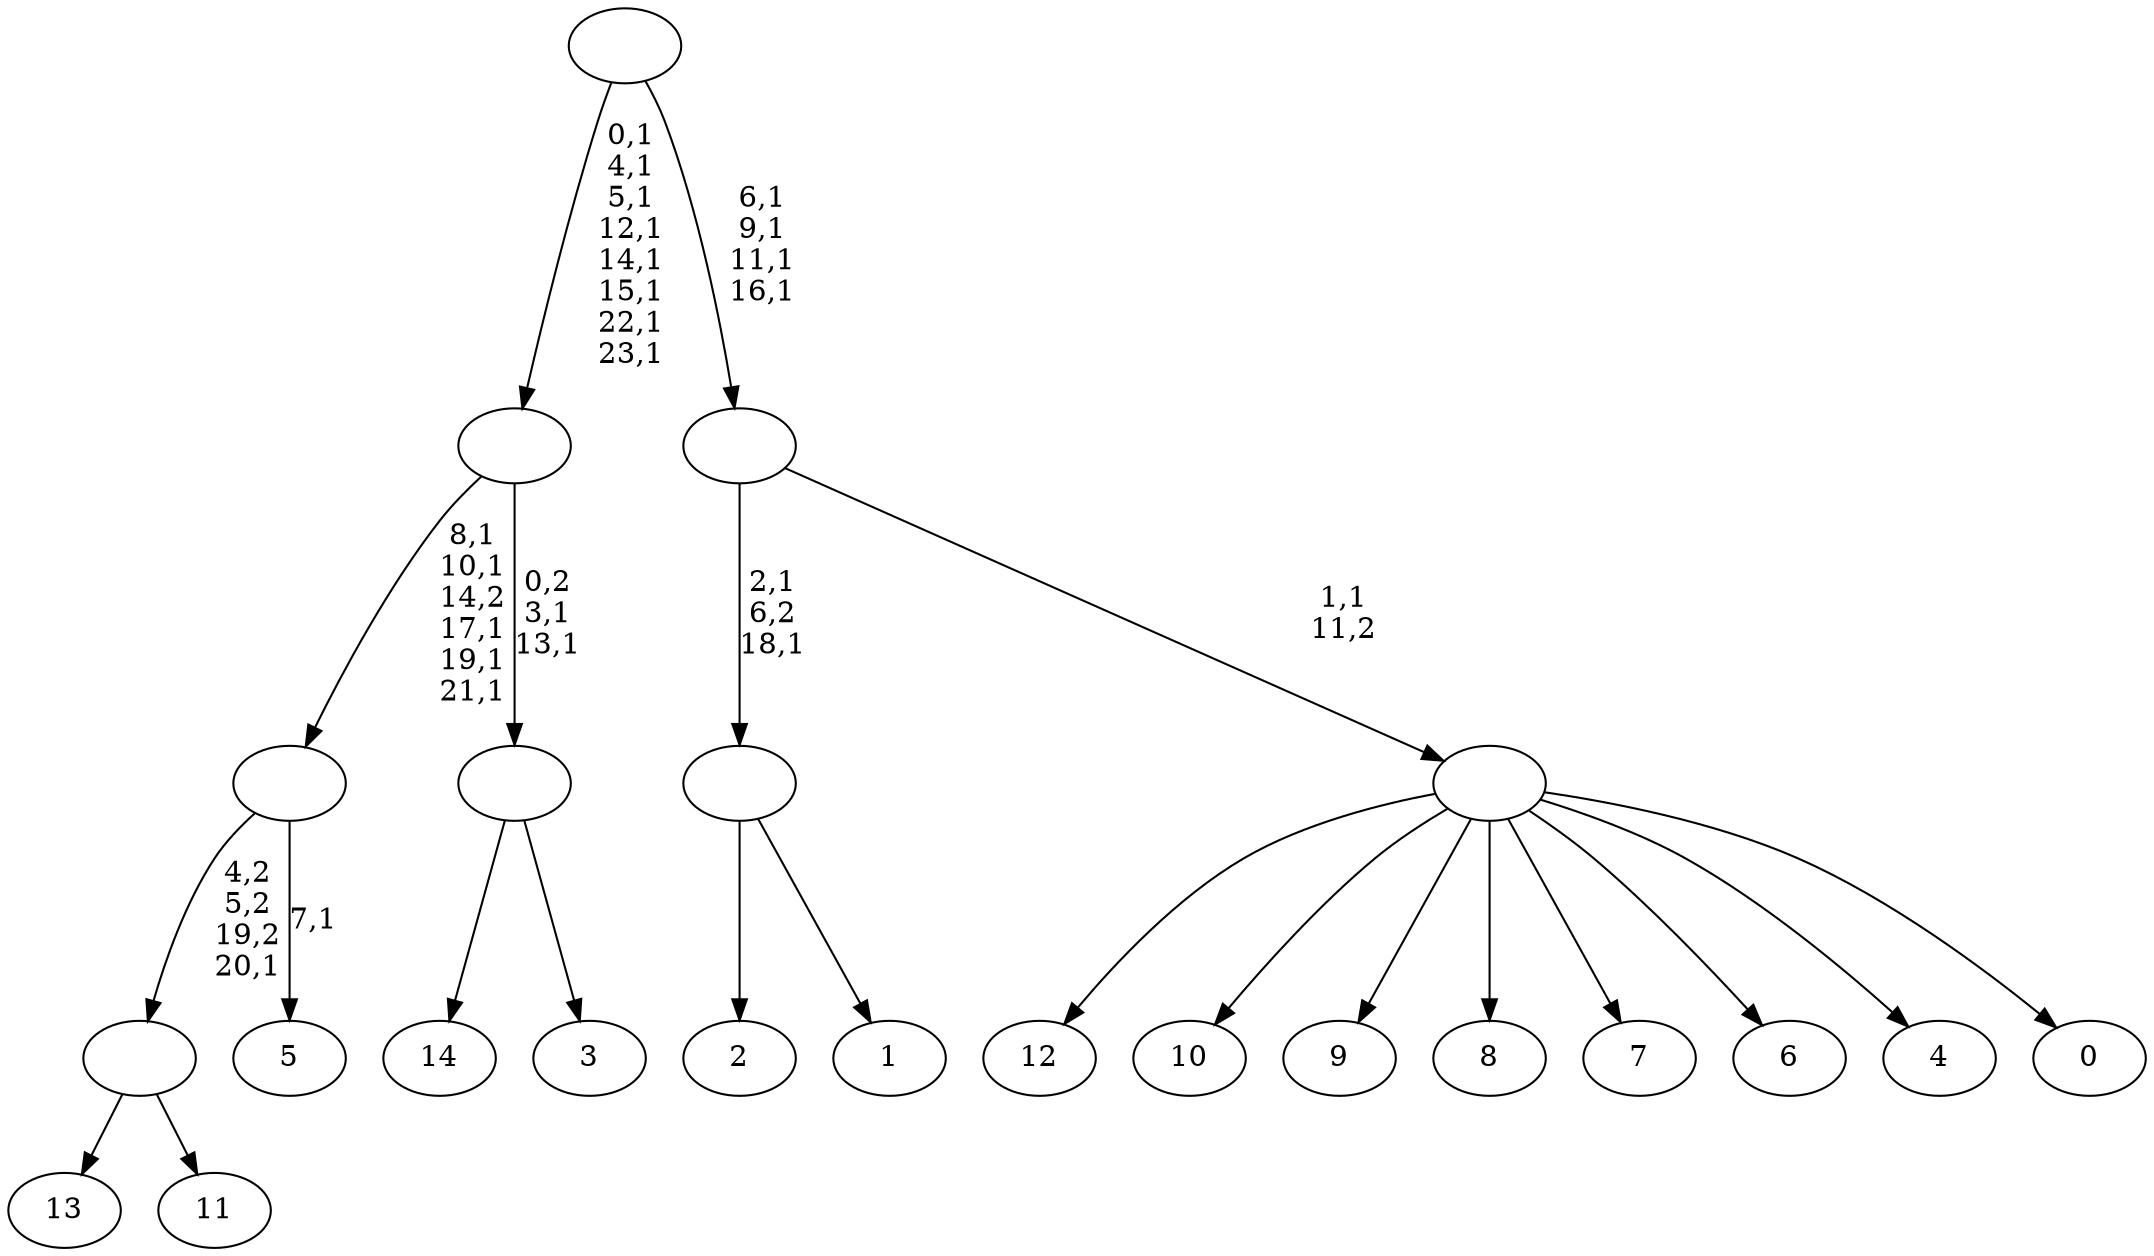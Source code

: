 digraph T {
	39 [label="14"]
	38 [label="13"]
	37 [label="12"]
	36 [label="11"]
	35 [label=""]
	34 [label="10"]
	33 [label="9"]
	32 [label="8"]
	31 [label="7"]
	30 [label="6"]
	29 [label="5"]
	27 [label=""]
	22 [label="4"]
	21 [label="3"]
	20 [label=""]
	18 [label=""]
	10 [label="2"]
	9 [label="1"]
	8 [label=""]
	6 [label="0"]
	5 [label=""]
	4 [label=""]
	0 [label=""]
	35 -> 38 [label=""]
	35 -> 36 [label=""]
	27 -> 29 [label="7,1"]
	27 -> 35 [label="4,2\n5,2\n19,2\n20,1"]
	20 -> 39 [label=""]
	20 -> 21 [label=""]
	18 -> 20 [label="0,2\n3,1\n13,1"]
	18 -> 27 [label="8,1\n10,1\n14,2\n17,1\n19,1\n21,1"]
	8 -> 10 [label=""]
	8 -> 9 [label=""]
	5 -> 37 [label=""]
	5 -> 34 [label=""]
	5 -> 33 [label=""]
	5 -> 32 [label=""]
	5 -> 31 [label=""]
	5 -> 30 [label=""]
	5 -> 22 [label=""]
	5 -> 6 [label=""]
	4 -> 8 [label="2,1\n6,2\n18,1"]
	4 -> 5 [label="1,1\n11,2"]
	0 -> 4 [label="6,1\n9,1\n11,1\n16,1"]
	0 -> 18 [label="0,1\n4,1\n5,1\n12,1\n14,1\n15,1\n22,1\n23,1"]
}
